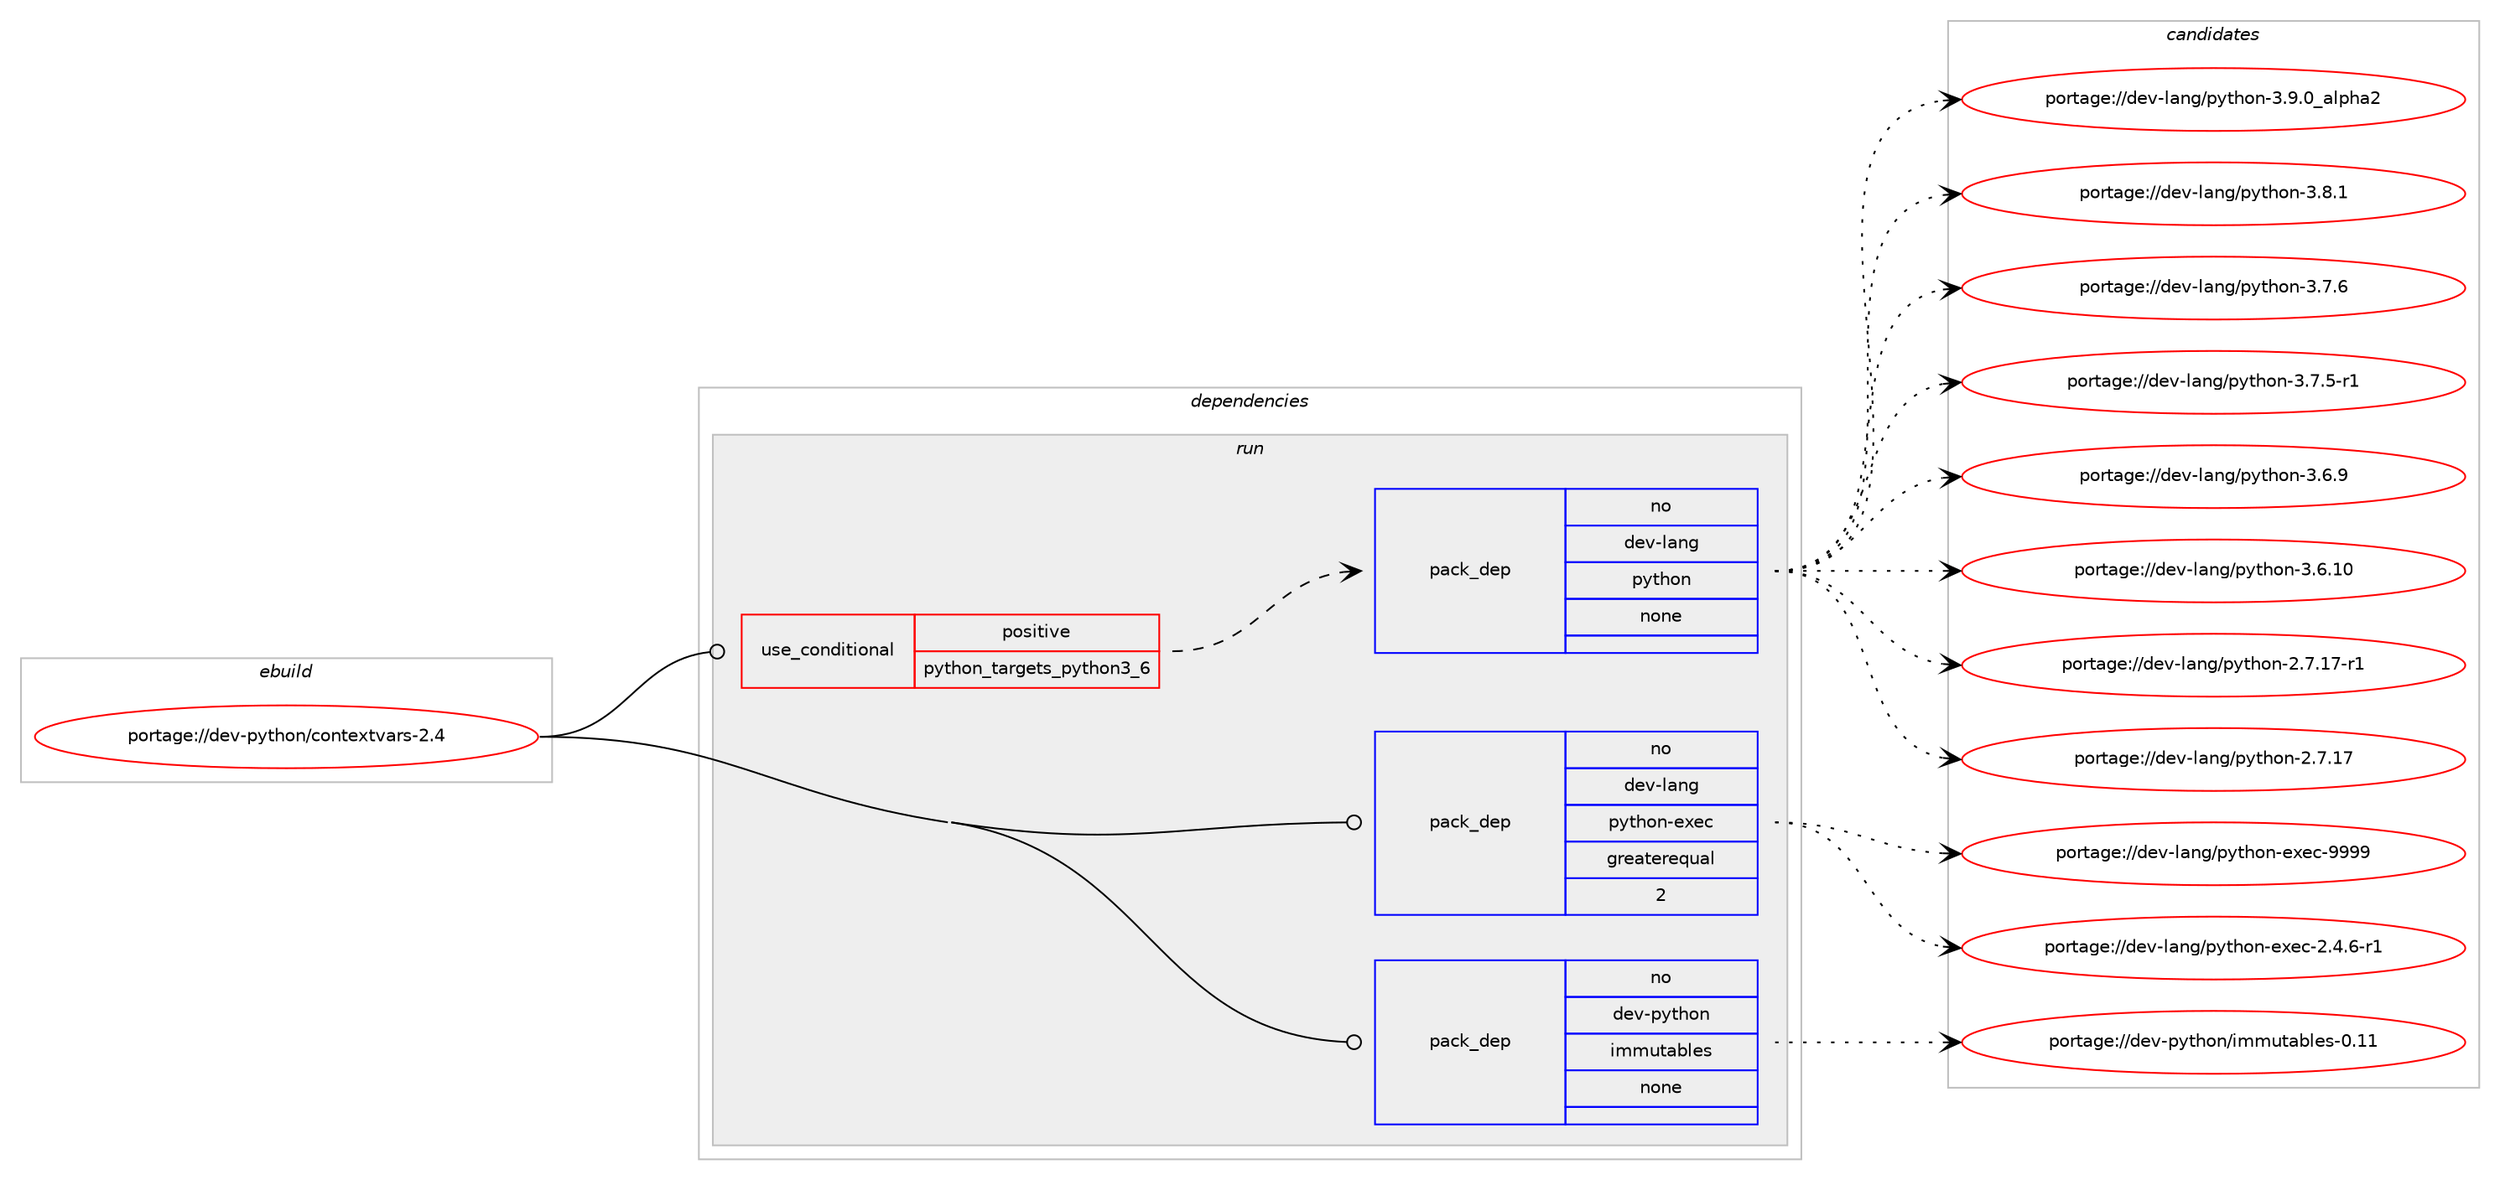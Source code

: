 digraph prolog {

# *************
# Graph options
# *************

newrank=true;
concentrate=true;
compound=true;
graph [rankdir=LR,fontname=Helvetica,fontsize=10,ranksep=1.5];#, ranksep=2.5, nodesep=0.2];
edge  [arrowhead=vee];
node  [fontname=Helvetica,fontsize=10];

# **********
# The ebuild
# **********

subgraph cluster_leftcol {
color=gray;
label=<<i>ebuild</i>>;
id [label="portage://dev-python/contextvars-2.4", color=red, width=4, href="../dev-python/contextvars-2.4.svg"];
}

# ****************
# The dependencies
# ****************

subgraph cluster_midcol {
color=gray;
label=<<i>dependencies</i>>;
subgraph cluster_compile {
fillcolor="#eeeeee";
style=filled;
label=<<i>compile</i>>;
}
subgraph cluster_compileandrun {
fillcolor="#eeeeee";
style=filled;
label=<<i>compile and run</i>>;
}
subgraph cluster_run {
fillcolor="#eeeeee";
style=filled;
label=<<i>run</i>>;
subgraph cond117406 {
dependency466017 [label=<<TABLE BORDER="0" CELLBORDER="1" CELLSPACING="0" CELLPADDING="4"><TR><TD ROWSPAN="3" CELLPADDING="10">use_conditional</TD></TR><TR><TD>positive</TD></TR><TR><TD>python_targets_python3_6</TD></TR></TABLE>>, shape=none, color=red];
subgraph pack343604 {
dependency466018 [label=<<TABLE BORDER="0" CELLBORDER="1" CELLSPACING="0" CELLPADDING="4" WIDTH="220"><TR><TD ROWSPAN="6" CELLPADDING="30">pack_dep</TD></TR><TR><TD WIDTH="110">no</TD></TR><TR><TD>dev-lang</TD></TR><TR><TD>python</TD></TR><TR><TD>none</TD></TR><TR><TD></TD></TR></TABLE>>, shape=none, color=blue];
}
dependency466017:e -> dependency466018:w [weight=20,style="dashed",arrowhead="vee"];
}
id:e -> dependency466017:w [weight=20,style="solid",arrowhead="odot"];
subgraph pack343605 {
dependency466019 [label=<<TABLE BORDER="0" CELLBORDER="1" CELLSPACING="0" CELLPADDING="4" WIDTH="220"><TR><TD ROWSPAN="6" CELLPADDING="30">pack_dep</TD></TR><TR><TD WIDTH="110">no</TD></TR><TR><TD>dev-lang</TD></TR><TR><TD>python-exec</TD></TR><TR><TD>greaterequal</TD></TR><TR><TD>2</TD></TR></TABLE>>, shape=none, color=blue];
}
id:e -> dependency466019:w [weight=20,style="solid",arrowhead="odot"];
subgraph pack343606 {
dependency466020 [label=<<TABLE BORDER="0" CELLBORDER="1" CELLSPACING="0" CELLPADDING="4" WIDTH="220"><TR><TD ROWSPAN="6" CELLPADDING="30">pack_dep</TD></TR><TR><TD WIDTH="110">no</TD></TR><TR><TD>dev-python</TD></TR><TR><TD>immutables</TD></TR><TR><TD>none</TD></TR><TR><TD></TD></TR></TABLE>>, shape=none, color=blue];
}
id:e -> dependency466020:w [weight=20,style="solid",arrowhead="odot"];
}
}

# **************
# The candidates
# **************

subgraph cluster_choices {
rank=same;
color=gray;
label=<<i>candidates</i>>;

subgraph choice343604 {
color=black;
nodesep=1;
choice10010111845108971101034711212111610411111045514657464895971081121049750 [label="portage://dev-lang/python-3.9.0_alpha2", color=red, width=4,href="../dev-lang/python-3.9.0_alpha2.svg"];
choice100101118451089711010347112121116104111110455146564649 [label="portage://dev-lang/python-3.8.1", color=red, width=4,href="../dev-lang/python-3.8.1.svg"];
choice100101118451089711010347112121116104111110455146554654 [label="portage://dev-lang/python-3.7.6", color=red, width=4,href="../dev-lang/python-3.7.6.svg"];
choice1001011184510897110103471121211161041111104551465546534511449 [label="portage://dev-lang/python-3.7.5-r1", color=red, width=4,href="../dev-lang/python-3.7.5-r1.svg"];
choice100101118451089711010347112121116104111110455146544657 [label="portage://dev-lang/python-3.6.9", color=red, width=4,href="../dev-lang/python-3.6.9.svg"];
choice10010111845108971101034711212111610411111045514654464948 [label="portage://dev-lang/python-3.6.10", color=red, width=4,href="../dev-lang/python-3.6.10.svg"];
choice100101118451089711010347112121116104111110455046554649554511449 [label="portage://dev-lang/python-2.7.17-r1", color=red, width=4,href="../dev-lang/python-2.7.17-r1.svg"];
choice10010111845108971101034711212111610411111045504655464955 [label="portage://dev-lang/python-2.7.17", color=red, width=4,href="../dev-lang/python-2.7.17.svg"];
dependency466018:e -> choice10010111845108971101034711212111610411111045514657464895971081121049750:w [style=dotted,weight="100"];
dependency466018:e -> choice100101118451089711010347112121116104111110455146564649:w [style=dotted,weight="100"];
dependency466018:e -> choice100101118451089711010347112121116104111110455146554654:w [style=dotted,weight="100"];
dependency466018:e -> choice1001011184510897110103471121211161041111104551465546534511449:w [style=dotted,weight="100"];
dependency466018:e -> choice100101118451089711010347112121116104111110455146544657:w [style=dotted,weight="100"];
dependency466018:e -> choice10010111845108971101034711212111610411111045514654464948:w [style=dotted,weight="100"];
dependency466018:e -> choice100101118451089711010347112121116104111110455046554649554511449:w [style=dotted,weight="100"];
dependency466018:e -> choice10010111845108971101034711212111610411111045504655464955:w [style=dotted,weight="100"];
}
subgraph choice343605 {
color=black;
nodesep=1;
choice10010111845108971101034711212111610411111045101120101994557575757 [label="portage://dev-lang/python-exec-9999", color=red, width=4,href="../dev-lang/python-exec-9999.svg"];
choice10010111845108971101034711212111610411111045101120101994550465246544511449 [label="portage://dev-lang/python-exec-2.4.6-r1", color=red, width=4,href="../dev-lang/python-exec-2.4.6-r1.svg"];
dependency466019:e -> choice10010111845108971101034711212111610411111045101120101994557575757:w [style=dotted,weight="100"];
dependency466019:e -> choice10010111845108971101034711212111610411111045101120101994550465246544511449:w [style=dotted,weight="100"];
}
subgraph choice343606 {
color=black;
nodesep=1;
choice100101118451121211161041111104710510910911711697981081011154548464949 [label="portage://dev-python/immutables-0.11", color=red, width=4,href="../dev-python/immutables-0.11.svg"];
dependency466020:e -> choice100101118451121211161041111104710510910911711697981081011154548464949:w [style=dotted,weight="100"];
}
}

}
